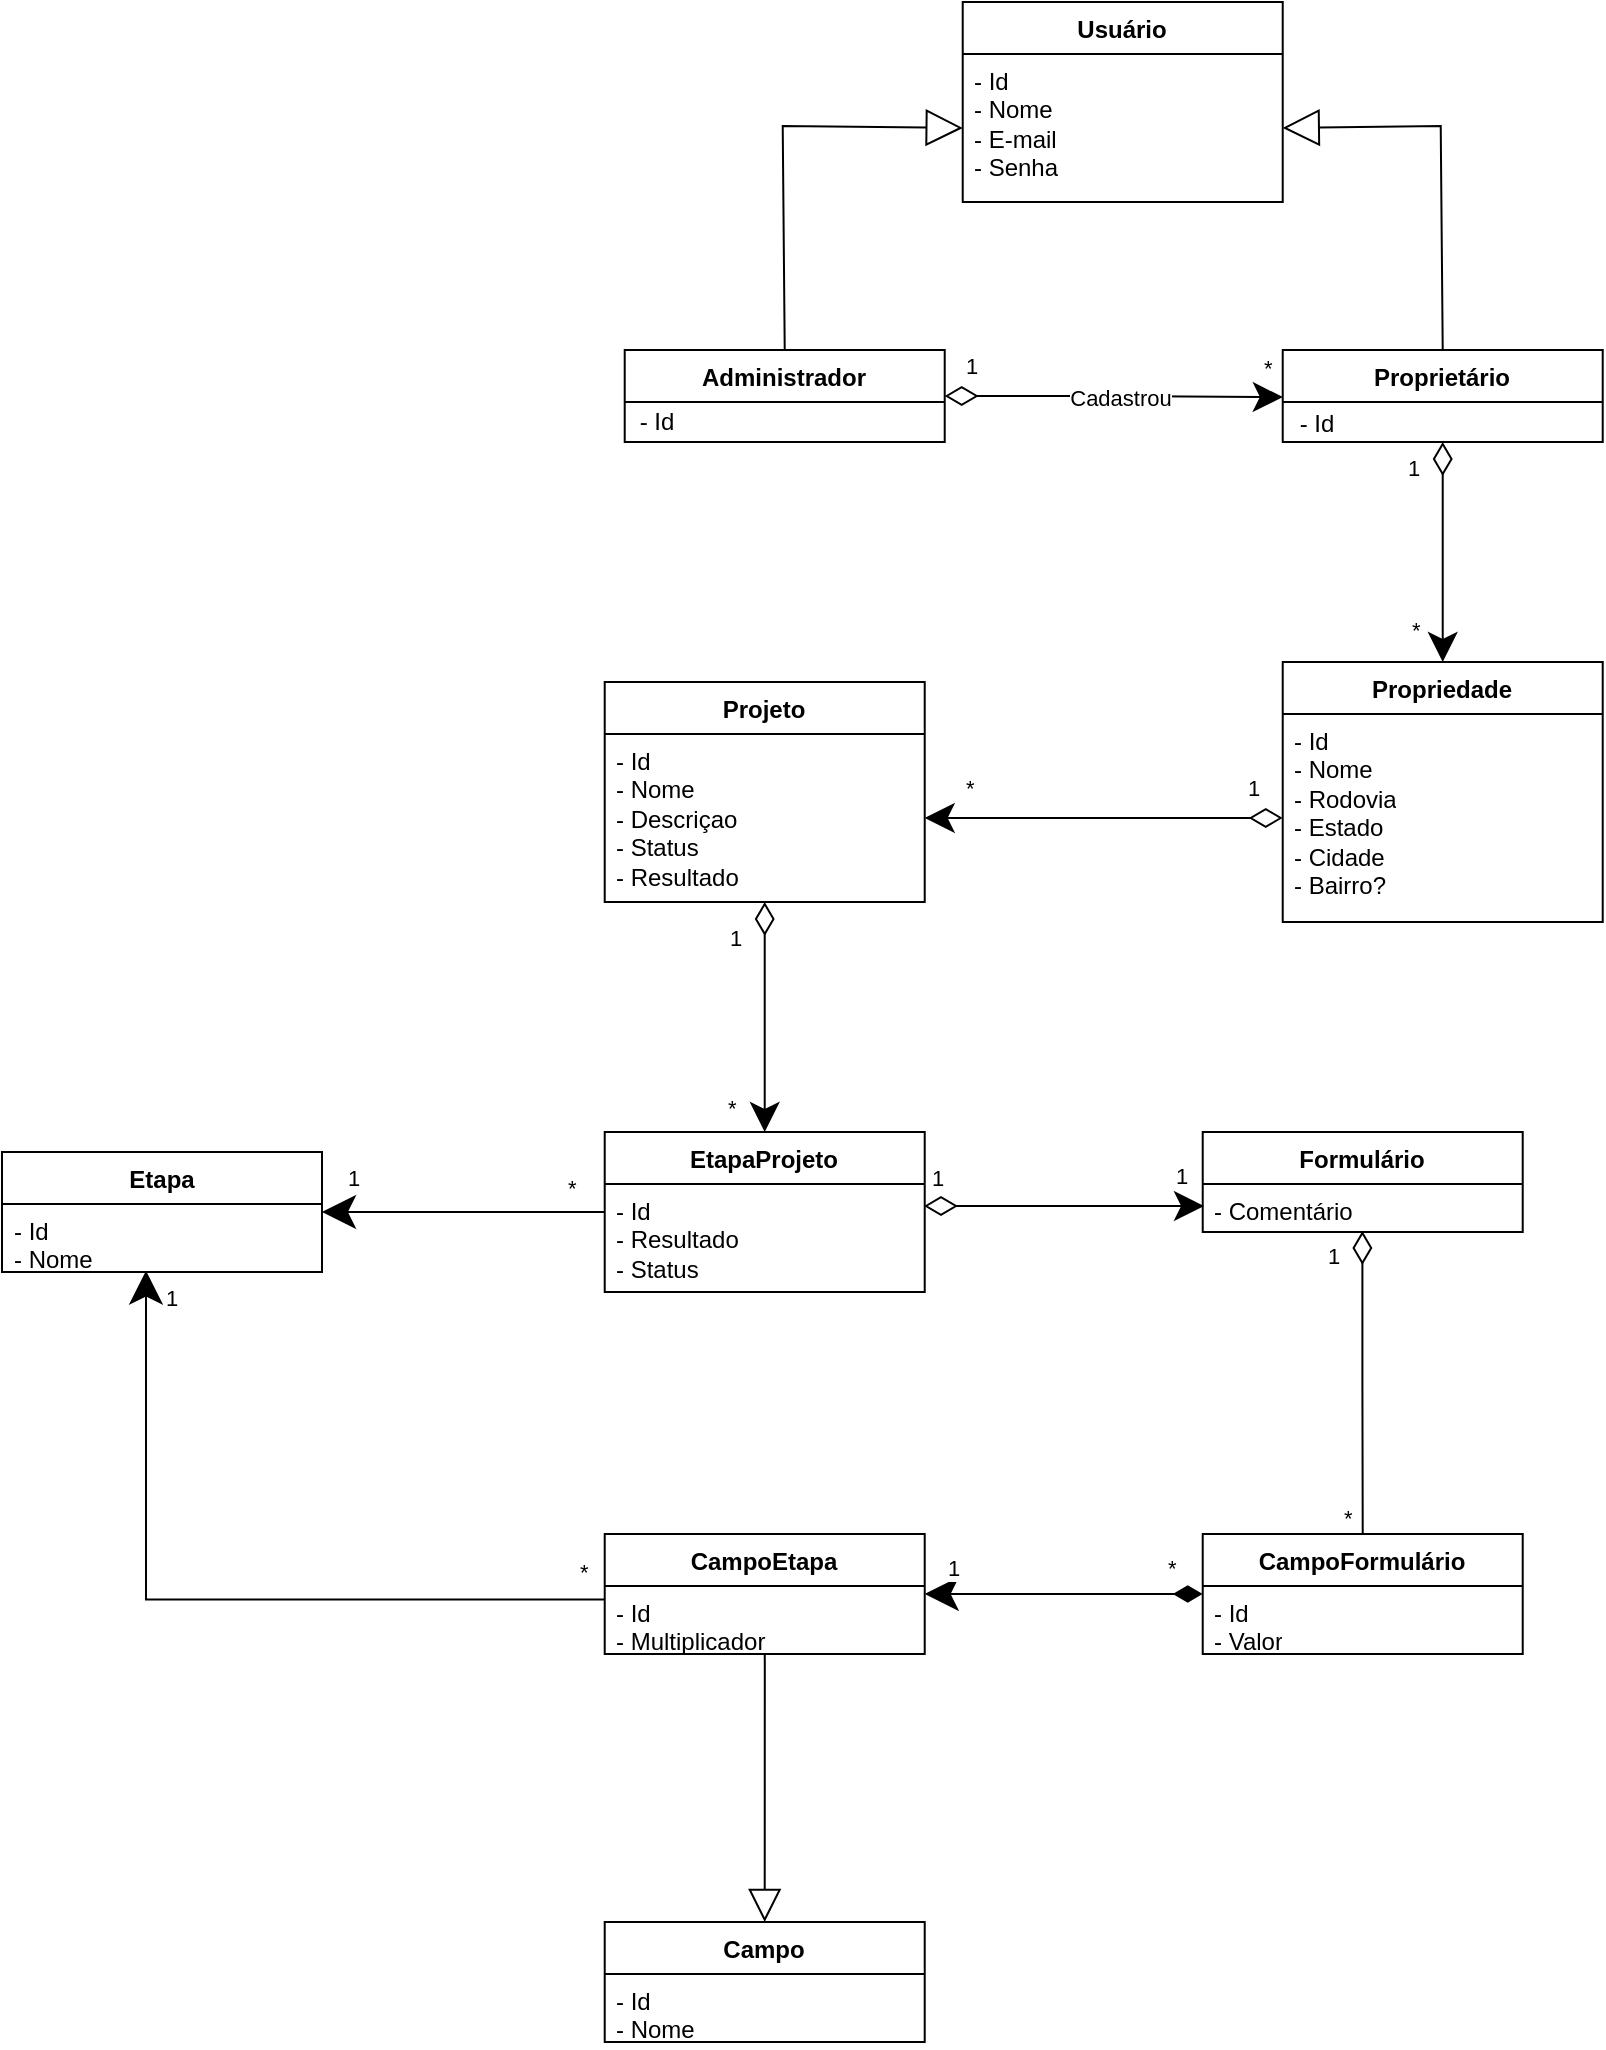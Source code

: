 <mxfile version="22.1.5" type="device">
  <diagram name="Página-1" id="hyFOOFvA3L4vlTbARbdD">
    <mxGraphModel dx="2143" dy="1214" grid="1" gridSize="10" guides="1" tooltips="1" connect="1" arrows="1" fold="1" page="1" pageScale="1" pageWidth="827" pageHeight="1169" math="0" shadow="0">
      <root>
        <mxCell id="0" />
        <mxCell id="1" parent="0" />
        <mxCell id="HFMKtFbT4fwNSVNSjD5I-1" value="Usuário" style="swimlane;fontStyle=1;align=center;verticalAlign=top;childLayout=stackLayout;horizontal=1;startSize=26;horizontalStack=0;resizeParent=1;resizeParentMax=0;resizeLast=0;collapsible=1;marginBottom=0;whiteSpace=wrap;html=1;" vertex="1" parent="1">
          <mxGeometry x="492.36" y="70" width="160" height="100" as="geometry">
            <mxRectangle x="270" y="190" width="100" height="30" as="alternateBounds" />
          </mxGeometry>
        </mxCell>
        <mxCell id="HFMKtFbT4fwNSVNSjD5I-2" value="- Id&lt;br&gt;- Nome&lt;br&gt;- E-mail&lt;br&gt;- Senha" style="text;strokeColor=none;fillColor=none;align=left;verticalAlign=top;spacingLeft=4;spacingRight=4;overflow=hidden;rotatable=0;points=[[0,0.5],[1,0.5]];portConstraint=eastwest;whiteSpace=wrap;html=1;" vertex="1" parent="HFMKtFbT4fwNSVNSjD5I-1">
          <mxGeometry y="26" width="160" height="74" as="geometry" />
        </mxCell>
        <mxCell id="HFMKtFbT4fwNSVNSjD5I-3" value="" style="endArrow=block;endSize=16;endFill=0;html=1;rounded=0;entryX=1;entryY=0.5;entryDx=0;entryDy=0;exitX=0.5;exitY=0;exitDx=0;exitDy=0;" edge="1" parent="1" source="HFMKtFbT4fwNSVNSjD5I-10" target="HFMKtFbT4fwNSVNSjD5I-2">
          <mxGeometry width="160" relative="1" as="geometry">
            <mxPoint x="732.36" y="240" as="sourcePoint" />
            <mxPoint x="712.36" y="450" as="targetPoint" />
            <Array as="points">
              <mxPoint x="731.36" y="132" />
            </Array>
          </mxGeometry>
        </mxCell>
        <mxCell id="HFMKtFbT4fwNSVNSjD5I-4" value="" style="endArrow=block;endSize=16;endFill=0;html=1;rounded=0;entryX=0;entryY=0.5;entryDx=0;entryDy=0;exitX=0.5;exitY=0;exitDx=0;exitDy=0;" edge="1" parent="1" source="HFMKtFbT4fwNSVNSjD5I-27" target="HFMKtFbT4fwNSVNSjD5I-2">
          <mxGeometry width="160" relative="1" as="geometry">
            <mxPoint x="402.36" y="240" as="sourcePoint" />
            <mxPoint x="312.36" y="123" as="targetPoint" />
            <Array as="points">
              <mxPoint x="402.36" y="132" />
            </Array>
          </mxGeometry>
        </mxCell>
        <mxCell id="HFMKtFbT4fwNSVNSjD5I-5" value="Propriedade" style="swimlane;fontStyle=1;align=center;verticalAlign=top;childLayout=stackLayout;horizontal=1;startSize=26;horizontalStack=0;resizeParent=1;resizeParentMax=0;resizeLast=0;collapsible=1;marginBottom=0;whiteSpace=wrap;html=1;" vertex="1" parent="1">
          <mxGeometry x="652.36" y="400" width="160" height="130" as="geometry" />
        </mxCell>
        <mxCell id="HFMKtFbT4fwNSVNSjD5I-6" value="- Id&lt;br&gt;- Nome&lt;br&gt;- Rodovia&lt;br&gt;- Estado&lt;br&gt;- Cidade&lt;br&gt;- Bairro?" style="text;strokeColor=none;fillColor=none;align=left;verticalAlign=top;spacingLeft=4;spacingRight=4;overflow=hidden;rotatable=0;points=[[0,0.5],[1,0.5]];portConstraint=eastwest;whiteSpace=wrap;html=1;" vertex="1" parent="HFMKtFbT4fwNSVNSjD5I-5">
          <mxGeometry y="26" width="160" height="104" as="geometry" />
        </mxCell>
        <mxCell id="HFMKtFbT4fwNSVNSjD5I-7" value="Cadastrou" style="endArrow=classic;html=1;endSize=12;startArrow=diamondThin;startSize=14;startFill=0;edgeStyle=orthogonalEdgeStyle;rounded=0;exitX=1;exitY=0.5;exitDx=0;exitDy=0;endFill=1;entryX=0.085;entryY=0.052;entryDx=0;entryDy=0;entryPerimeter=0;" edge="1" parent="1" source="HFMKtFbT4fwNSVNSjD5I-27" target="HFMKtFbT4fwNSVNSjD5I-53">
          <mxGeometry x="0.042" relative="1" as="geometry">
            <mxPoint x="508.36" y="258" as="sourcePoint" />
            <mxPoint x="652.36" y="258" as="targetPoint" />
            <Array as="points" />
            <mxPoint as="offset" />
          </mxGeometry>
        </mxCell>
        <mxCell id="HFMKtFbT4fwNSVNSjD5I-8" value="1" style="edgeLabel;resizable=0;html=1;align=left;verticalAlign=top;" connectable="0" vertex="1" parent="HFMKtFbT4fwNSVNSjD5I-7">
          <mxGeometry x="-1" relative="1" as="geometry">
            <mxPoint x="9" y="-28" as="offset" />
          </mxGeometry>
        </mxCell>
        <mxCell id="HFMKtFbT4fwNSVNSjD5I-9" value="*" style="edgeLabel;resizable=0;html=1;align=left;verticalAlign=top;" connectable="0" vertex="1" parent="1">
          <mxGeometry x="639.0" y="238" as="geometry">
            <mxPoint x="2" y="2" as="offset" />
          </mxGeometry>
        </mxCell>
        <mxCell id="HFMKtFbT4fwNSVNSjD5I-10" value="Proprietário" style="swimlane;fontStyle=1;align=center;verticalAlign=top;childLayout=stackLayout;horizontal=1;startSize=26;horizontalStack=0;resizeParent=1;resizeParentMax=0;resizeLast=0;collapsible=1;marginBottom=0;whiteSpace=wrap;html=1;" vertex="1" parent="1">
          <mxGeometry x="652.36" y="244" width="160" height="46" as="geometry">
            <mxRectangle x="489" y="160" width="100" height="30" as="alternateBounds" />
          </mxGeometry>
        </mxCell>
        <mxCell id="HFMKtFbT4fwNSVNSjD5I-11" value="Projeto" style="swimlane;fontStyle=1;align=center;verticalAlign=top;childLayout=stackLayout;horizontal=1;startSize=26;horizontalStack=0;resizeParent=1;resizeParentMax=0;resizeLast=0;collapsible=1;marginBottom=0;whiteSpace=wrap;html=1;" vertex="1" parent="1">
          <mxGeometry x="313.36" y="410" width="160" height="110" as="geometry" />
        </mxCell>
        <mxCell id="HFMKtFbT4fwNSVNSjD5I-12" value="- Id&lt;br&gt;- Nome&lt;br&gt;- Descriçao&lt;br&gt;- Status&lt;br&gt;- Resultado" style="text;strokeColor=none;fillColor=none;align=left;verticalAlign=top;spacingLeft=4;spacingRight=4;overflow=hidden;rotatable=0;points=[[0,0.5],[1,0.5]];portConstraint=eastwest;whiteSpace=wrap;html=1;" vertex="1" parent="HFMKtFbT4fwNSVNSjD5I-11">
          <mxGeometry y="26" width="160" height="84" as="geometry" />
        </mxCell>
        <mxCell id="HFMKtFbT4fwNSVNSjD5I-14" value="CampoFormulário" style="swimlane;fontStyle=1;align=center;verticalAlign=top;childLayout=stackLayout;horizontal=1;startSize=26;horizontalStack=0;resizeParent=1;resizeParentMax=0;resizeLast=0;collapsible=1;marginBottom=0;whiteSpace=wrap;html=1;" vertex="1" parent="1">
          <mxGeometry x="612.36" y="836" width="160" height="60" as="geometry" />
        </mxCell>
        <mxCell id="HFMKtFbT4fwNSVNSjD5I-15" value="- Id&lt;br&gt;- Valor" style="text;strokeColor=none;fillColor=none;align=left;verticalAlign=top;spacingLeft=4;spacingRight=4;overflow=hidden;rotatable=0;points=[[0,0.5],[1,0.5]];portConstraint=eastwest;whiteSpace=wrap;html=1;" vertex="1" parent="HFMKtFbT4fwNSVNSjD5I-14">
          <mxGeometry y="26" width="160" height="34" as="geometry" />
        </mxCell>
        <mxCell id="HFMKtFbT4fwNSVNSjD5I-16" value="EtapaProjeto" style="swimlane;fontStyle=1;align=center;verticalAlign=top;childLayout=stackLayout;horizontal=1;startSize=26;horizontalStack=0;resizeParent=1;resizeParentMax=0;resizeLast=0;collapsible=1;marginBottom=0;whiteSpace=wrap;html=1;" vertex="1" parent="1">
          <mxGeometry x="313.36" y="635" width="160" height="80" as="geometry" />
        </mxCell>
        <mxCell id="HFMKtFbT4fwNSVNSjD5I-17" value="- Id&lt;br&gt;- Resultado&lt;br&gt;- Status" style="text;strokeColor=none;fillColor=none;align=left;verticalAlign=top;spacingLeft=4;spacingRight=4;overflow=hidden;rotatable=0;points=[[0,0.5],[1,0.5]];portConstraint=eastwest;whiteSpace=wrap;html=1;" vertex="1" parent="HFMKtFbT4fwNSVNSjD5I-16">
          <mxGeometry y="26" width="160" height="54" as="geometry" />
        </mxCell>
        <mxCell id="HFMKtFbT4fwNSVNSjD5I-18" value="Campo" style="swimlane;fontStyle=1;align=center;verticalAlign=top;childLayout=stackLayout;horizontal=1;startSize=26;horizontalStack=0;resizeParent=1;resizeParentMax=0;resizeLast=0;collapsible=1;marginBottom=0;whiteSpace=wrap;html=1;" vertex="1" parent="1">
          <mxGeometry x="313.36" y="1030" width="160" height="60" as="geometry" />
        </mxCell>
        <mxCell id="HFMKtFbT4fwNSVNSjD5I-19" value="- Id&lt;br&gt;- Nome" style="text;strokeColor=none;fillColor=none;align=left;verticalAlign=top;spacingLeft=4;spacingRight=4;overflow=hidden;rotatable=0;points=[[0,0.5],[1,0.5]];portConstraint=eastwest;whiteSpace=wrap;html=1;" vertex="1" parent="HFMKtFbT4fwNSVNSjD5I-18">
          <mxGeometry y="26" width="160" height="34" as="geometry" />
        </mxCell>
        <mxCell id="HFMKtFbT4fwNSVNSjD5I-20" value="CampoEtapa" style="swimlane;fontStyle=1;align=center;verticalAlign=top;childLayout=stackLayout;horizontal=1;startSize=26;horizontalStack=0;resizeParent=1;resizeParentMax=0;resizeLast=0;collapsible=1;marginBottom=0;whiteSpace=wrap;html=1;" vertex="1" parent="1">
          <mxGeometry x="313.36" y="836" width="160" height="60" as="geometry" />
        </mxCell>
        <mxCell id="HFMKtFbT4fwNSVNSjD5I-21" value="- Id&lt;br&gt;- Multiplicador" style="text;strokeColor=none;fillColor=none;align=left;verticalAlign=top;spacingLeft=4;spacingRight=4;overflow=hidden;rotatable=0;points=[[0,0.5],[1,0.5]];portConstraint=eastwest;whiteSpace=wrap;html=1;" vertex="1" parent="HFMKtFbT4fwNSVNSjD5I-20">
          <mxGeometry y="26" width="160" height="34" as="geometry" />
        </mxCell>
        <mxCell id="HFMKtFbT4fwNSVNSjD5I-22" value="" style="endArrow=classic;html=1;endSize=12;startArrow=diamondThin;startSize=14;startFill=0;edgeStyle=orthogonalEdgeStyle;rounded=0;entryX=0.5;entryY=0;entryDx=0;entryDy=0;exitX=0.5;exitY=1;exitDx=0;exitDy=0;endFill=1;" edge="1" parent="1" source="HFMKtFbT4fwNSVNSjD5I-10" target="HFMKtFbT4fwNSVNSjD5I-5">
          <mxGeometry x="0.042" relative="1" as="geometry">
            <mxPoint x="732.04" y="300.132" as="sourcePoint" />
            <mxPoint x="827.36" y="350" as="targetPoint" />
            <Array as="points" />
            <mxPoint as="offset" />
          </mxGeometry>
        </mxCell>
        <mxCell id="HFMKtFbT4fwNSVNSjD5I-23" value="1" style="edgeLabel;resizable=0;html=1;align=left;verticalAlign=top;" connectable="0" vertex="1" parent="HFMKtFbT4fwNSVNSjD5I-22">
          <mxGeometry x="-1" relative="1" as="geometry">
            <mxPoint x="-19" as="offset" />
          </mxGeometry>
        </mxCell>
        <mxCell id="HFMKtFbT4fwNSVNSjD5I-24" value="*" style="edgeLabel;resizable=0;html=1;align=left;verticalAlign=top;" connectable="0" vertex="1" parent="1">
          <mxGeometry x="723.04" y="310.132" as="geometry">
            <mxPoint x="-8" y="61" as="offset" />
          </mxGeometry>
        </mxCell>
        <mxCell id="HFMKtFbT4fwNSVNSjD5I-25" value="Etapa" style="swimlane;fontStyle=1;align=center;verticalAlign=top;childLayout=stackLayout;horizontal=1;startSize=26;horizontalStack=0;resizeParent=1;resizeParentMax=0;resizeLast=0;collapsible=1;marginBottom=0;whiteSpace=wrap;html=1;" vertex="1" parent="1">
          <mxGeometry x="12" y="645" width="160" height="60" as="geometry" />
        </mxCell>
        <mxCell id="HFMKtFbT4fwNSVNSjD5I-26" value="- Id&lt;br&gt;- Nome" style="text;strokeColor=none;fillColor=none;align=left;verticalAlign=top;spacingLeft=4;spacingRight=4;overflow=hidden;rotatable=0;points=[[0,0.5],[1,0.5]];portConstraint=eastwest;whiteSpace=wrap;html=1;" vertex="1" parent="HFMKtFbT4fwNSVNSjD5I-25">
          <mxGeometry y="26" width="160" height="34" as="geometry" />
        </mxCell>
        <mxCell id="HFMKtFbT4fwNSVNSjD5I-27" value="Administrador" style="swimlane;fontStyle=1;align=center;verticalAlign=top;childLayout=stackLayout;horizontal=1;startSize=26;horizontalStack=0;resizeParent=1;resizeParentMax=0;resizeLast=0;collapsible=1;marginBottom=0;whiteSpace=wrap;html=1;" vertex="1" parent="1">
          <mxGeometry x="323.36" y="244" width="160" height="46" as="geometry">
            <mxRectangle x="489" y="160" width="100" height="30" as="alternateBounds" />
          </mxGeometry>
        </mxCell>
        <mxCell id="HFMKtFbT4fwNSVNSjD5I-28" value="" style="endArrow=classic;html=1;endSize=12;startArrow=diamondThin;startSize=14;startFill=0;edgeStyle=orthogonalEdgeStyle;rounded=0;exitX=0;exitY=0.5;exitDx=0;exitDy=0;entryX=1;entryY=0.5;entryDx=0;entryDy=0;endFill=1;" edge="1" parent="1" source="HFMKtFbT4fwNSVNSjD5I-6" target="HFMKtFbT4fwNSVNSjD5I-12">
          <mxGeometry relative="1" as="geometry">
            <mxPoint x="463.36" y="560" as="sourcePoint" />
            <mxPoint x="583.36" y="660" as="targetPoint" />
          </mxGeometry>
        </mxCell>
        <mxCell id="HFMKtFbT4fwNSVNSjD5I-29" value="1" style="edgeLabel;resizable=0;html=1;align=left;verticalAlign=top;" connectable="0" vertex="1" parent="HFMKtFbT4fwNSVNSjD5I-28">
          <mxGeometry x="-1" relative="1" as="geometry">
            <mxPoint x="-19" y="-28" as="offset" />
          </mxGeometry>
        </mxCell>
        <mxCell id="HFMKtFbT4fwNSVNSjD5I-30" value="*" style="edgeLabel;resizable=0;html=1;align=left;verticalAlign=top;" connectable="0" vertex="1" parent="1">
          <mxGeometry x="492.36" y="450" as="geometry" />
        </mxCell>
        <mxCell id="HFMKtFbT4fwNSVNSjD5I-31" value="" style="endArrow=classic;html=1;endSize=12;startArrow=diamondThin;startSize=14;startFill=0;edgeStyle=orthogonalEdgeStyle;rounded=0;endFill=1;" edge="1" parent="1">
          <mxGeometry relative="1" as="geometry">
            <mxPoint x="473" y="672" as="sourcePoint" />
            <mxPoint x="613" y="672" as="targetPoint" />
          </mxGeometry>
        </mxCell>
        <mxCell id="HFMKtFbT4fwNSVNSjD5I-32" value="" style="endArrow=none;html=1;endSize=12;startArrow=diamondThin;startSize=14;startFill=0;edgeStyle=orthogonalEdgeStyle;rounded=0;exitX=0.499;exitY=0.978;exitDx=0;exitDy=0;entryX=0.5;entryY=0;entryDx=0;entryDy=0;endFill=0;exitPerimeter=0;" edge="1" parent="1" source="HFMKtFbT4fwNSVNSjD5I-51" target="HFMKtFbT4fwNSVNSjD5I-14">
          <mxGeometry relative="1" as="geometry">
            <mxPoint x="692.36" y="688" as="sourcePoint" />
            <mxPoint x="734.36" y="770" as="targetPoint" />
          </mxGeometry>
        </mxCell>
        <mxCell id="HFMKtFbT4fwNSVNSjD5I-33" value="1" style="edgeLabel;resizable=0;html=1;align=left;verticalAlign=top;" connectable="0" vertex="1" parent="HFMKtFbT4fwNSVNSjD5I-32">
          <mxGeometry x="-1" relative="1" as="geometry">
            <mxPoint x="-19" as="offset" />
          </mxGeometry>
        </mxCell>
        <mxCell id="HFMKtFbT4fwNSVNSjD5I-34" value="" style="endArrow=diamondThin;html=1;endSize=12;startArrow=classic;startSize=14;startFill=1;edgeStyle=orthogonalEdgeStyle;rounded=0;exitX=1;exitY=0.5;exitDx=0;exitDy=0;entryX=0;entryY=0.5;entryDx=0;entryDy=0;endFill=1;" edge="1" parent="1" source="HFMKtFbT4fwNSVNSjD5I-20" target="HFMKtFbT4fwNSVNSjD5I-14">
          <mxGeometry relative="1" as="geometry">
            <mxPoint x="563.36" y="820" as="sourcePoint" />
            <mxPoint x="623.36" y="850" as="targetPoint" />
          </mxGeometry>
        </mxCell>
        <mxCell id="HFMKtFbT4fwNSVNSjD5I-35" value="" style="endArrow=none;html=1;endSize=12;startArrow=classic;startSize=14;startFill=1;edgeStyle=orthogonalEdgeStyle;rounded=0;endFill=0;" edge="1" parent="1" source="HFMKtFbT4fwNSVNSjD5I-25" target="HFMKtFbT4fwNSVNSjD5I-16">
          <mxGeometry relative="1" as="geometry">
            <mxPoint x="150.36" y="680" as="sourcePoint" />
            <mxPoint x="293.36" y="670" as="targetPoint" />
          </mxGeometry>
        </mxCell>
        <mxCell id="HFMKtFbT4fwNSVNSjD5I-36" value="" style="endArrow=classic;html=1;endSize=12;startArrow=diamondThin;startSize=14;startFill=0;edgeStyle=orthogonalEdgeStyle;rounded=0;entryX=0.5;entryY=0;entryDx=0;entryDy=0;endFill=1;" edge="1" parent="1" source="HFMKtFbT4fwNSVNSjD5I-11" target="HFMKtFbT4fwNSVNSjD5I-16">
          <mxGeometry relative="1" as="geometry">
            <mxPoint x="393.36" y="590" as="sourcePoint" />
            <mxPoint x="564.36" y="590" as="targetPoint" />
          </mxGeometry>
        </mxCell>
        <mxCell id="HFMKtFbT4fwNSVNSjD5I-37" value="1" style="edgeLabel;resizable=0;html=1;align=left;verticalAlign=top;" connectable="0" vertex="1" parent="HFMKtFbT4fwNSVNSjD5I-36">
          <mxGeometry x="-1" relative="1" as="geometry">
            <mxPoint x="-19" y="5" as="offset" />
          </mxGeometry>
        </mxCell>
        <mxCell id="HFMKtFbT4fwNSVNSjD5I-38" value="" style="endArrow=none;html=1;endSize=12;startArrow=classic;startSize=14;startFill=1;edgeStyle=orthogonalEdgeStyle;rounded=0;entryX=-0.004;entryY=0.106;entryDx=0;entryDy=0;entryPerimeter=0;endFill=0;exitX=0.45;exitY=0.98;exitDx=0;exitDy=0;exitPerimeter=0;" edge="1" parent="1" source="HFMKtFbT4fwNSVNSjD5I-26">
          <mxGeometry x="0.001" relative="1" as="geometry">
            <mxPoint x="80" y="710" as="sourcePoint" />
            <mxPoint x="313.36" y="868.756" as="targetPoint" />
            <Array as="points">
              <mxPoint x="84" y="869" />
            </Array>
            <mxPoint as="offset" />
          </mxGeometry>
        </mxCell>
        <mxCell id="HFMKtFbT4fwNSVNSjD5I-39" value="" style="endArrow=none;html=1;endSize=12;startArrow=block;startSize=14;startFill=0;edgeStyle=orthogonalEdgeStyle;rounded=0;exitX=0.5;exitY=0;exitDx=0;exitDy=0;endFill=0;entryX=0.5;entryY=0.997;entryDx=0;entryDy=0;entryPerimeter=0;" edge="1" parent="1" source="HFMKtFbT4fwNSVNSjD5I-18" target="HFMKtFbT4fwNSVNSjD5I-21">
          <mxGeometry relative="1" as="geometry">
            <mxPoint x="463.36" y="1030.0" as="sourcePoint" />
            <mxPoint x="394" y="896" as="targetPoint" />
            <Array as="points">
              <mxPoint x="393" y="900" />
            </Array>
          </mxGeometry>
        </mxCell>
        <mxCell id="HFMKtFbT4fwNSVNSjD5I-40" value="*" style="edgeLabel;resizable=0;html=1;align=left;verticalAlign=top;" connectable="0" vertex="1" parent="1">
          <mxGeometry x="373.36" y="610" as="geometry" />
        </mxCell>
        <mxCell id="HFMKtFbT4fwNSVNSjD5I-41" value="*" style="edgeLabel;resizable=0;html=1;align=left;verticalAlign=top;" connectable="0" vertex="1" parent="1">
          <mxGeometry x="293.36" y="650" as="geometry" />
        </mxCell>
        <mxCell id="HFMKtFbT4fwNSVNSjD5I-42" value="1" style="edgeLabel;resizable=0;html=1;align=left;verticalAlign=top;" connectable="0" vertex="1" parent="1">
          <mxGeometry x="183.36" y="645" as="geometry" />
        </mxCell>
        <mxCell id="HFMKtFbT4fwNSVNSjD5I-43" value="1" style="edgeLabel;resizable=0;html=1;align=left;verticalAlign=top;" connectable="0" vertex="1" parent="1">
          <mxGeometry x="92.0" y="705" as="geometry" />
        </mxCell>
        <mxCell id="HFMKtFbT4fwNSVNSjD5I-44" value="*" style="edgeLabel;resizable=0;html=1;align=left;verticalAlign=top;" connectable="0" vertex="1" parent="1">
          <mxGeometry x="273.36" y="840" as="geometry">
            <mxPoint x="26" y="2" as="offset" />
          </mxGeometry>
        </mxCell>
        <mxCell id="HFMKtFbT4fwNSVNSjD5I-45" value="*" style="edgeLabel;resizable=0;html=1;align=left;verticalAlign=top;" connectable="0" vertex="1" parent="1">
          <mxGeometry x="593.36" y="840" as="geometry" />
        </mxCell>
        <mxCell id="HFMKtFbT4fwNSVNSjD5I-46" value="*" style="edgeLabel;resizable=0;html=1;align=left;verticalAlign=top;" connectable="0" vertex="1" parent="1">
          <mxGeometry x="603.36" y="850" as="geometry">
            <mxPoint x="78" y="-35" as="offset" />
          </mxGeometry>
        </mxCell>
        <mxCell id="HFMKtFbT4fwNSVNSjD5I-47" value="1" style="edgeLabel;resizable=0;html=1;align=left;verticalAlign=top;" connectable="0" vertex="1" parent="1">
          <mxGeometry x="483.36" y="840" as="geometry" />
        </mxCell>
        <mxCell id="HFMKtFbT4fwNSVNSjD5I-48" value="1" style="edgeLabel;resizable=0;html=1;align=left;verticalAlign=top;" connectable="0" vertex="1" parent="1">
          <mxGeometry x="671.36" y="693" as="geometry">
            <mxPoint x="-196" y="-48" as="offset" />
          </mxGeometry>
        </mxCell>
        <mxCell id="HFMKtFbT4fwNSVNSjD5I-49" value="1" style="edgeLabel;resizable=0;html=1;align=left;verticalAlign=top;" connectable="0" vertex="1" parent="1">
          <mxGeometry x="793.36" y="693" as="geometry">
            <mxPoint x="-196" y="-49" as="offset" />
          </mxGeometry>
        </mxCell>
        <mxCell id="HFMKtFbT4fwNSVNSjD5I-50" value="Formulário" style="swimlane;fontStyle=1;align=center;verticalAlign=top;childLayout=stackLayout;horizontal=1;startSize=26;horizontalStack=0;resizeParent=1;resizeParentMax=0;resizeLast=0;collapsible=1;marginBottom=0;whiteSpace=wrap;html=1;" vertex="1" parent="1">
          <mxGeometry x="612.36" y="635" width="160" height="50" as="geometry" />
        </mxCell>
        <mxCell id="HFMKtFbT4fwNSVNSjD5I-51" value="- Comentário" style="text;strokeColor=none;fillColor=none;align=left;verticalAlign=top;spacingLeft=4;spacingRight=4;overflow=hidden;rotatable=0;points=[[0,0.5],[1,0.5]];portConstraint=eastwest;whiteSpace=wrap;html=1;" vertex="1" parent="HFMKtFbT4fwNSVNSjD5I-50">
          <mxGeometry y="26" width="160" height="24" as="geometry" />
        </mxCell>
        <mxCell id="HFMKtFbT4fwNSVNSjD5I-52" value="- Id" style="text;html=1;align=center;verticalAlign=middle;resizable=0;points=[];autosize=1;strokeColor=none;fillColor=none;" vertex="1" parent="1">
          <mxGeometry x="319" y="265" width="40" height="30" as="geometry" />
        </mxCell>
        <mxCell id="HFMKtFbT4fwNSVNSjD5I-53" value="- Id" style="text;html=1;align=center;verticalAlign=middle;resizable=0;points=[];autosize=1;strokeColor=none;fillColor=none;" vertex="1" parent="1">
          <mxGeometry x="649" y="266" width="40" height="30" as="geometry" />
        </mxCell>
      </root>
    </mxGraphModel>
  </diagram>
</mxfile>
